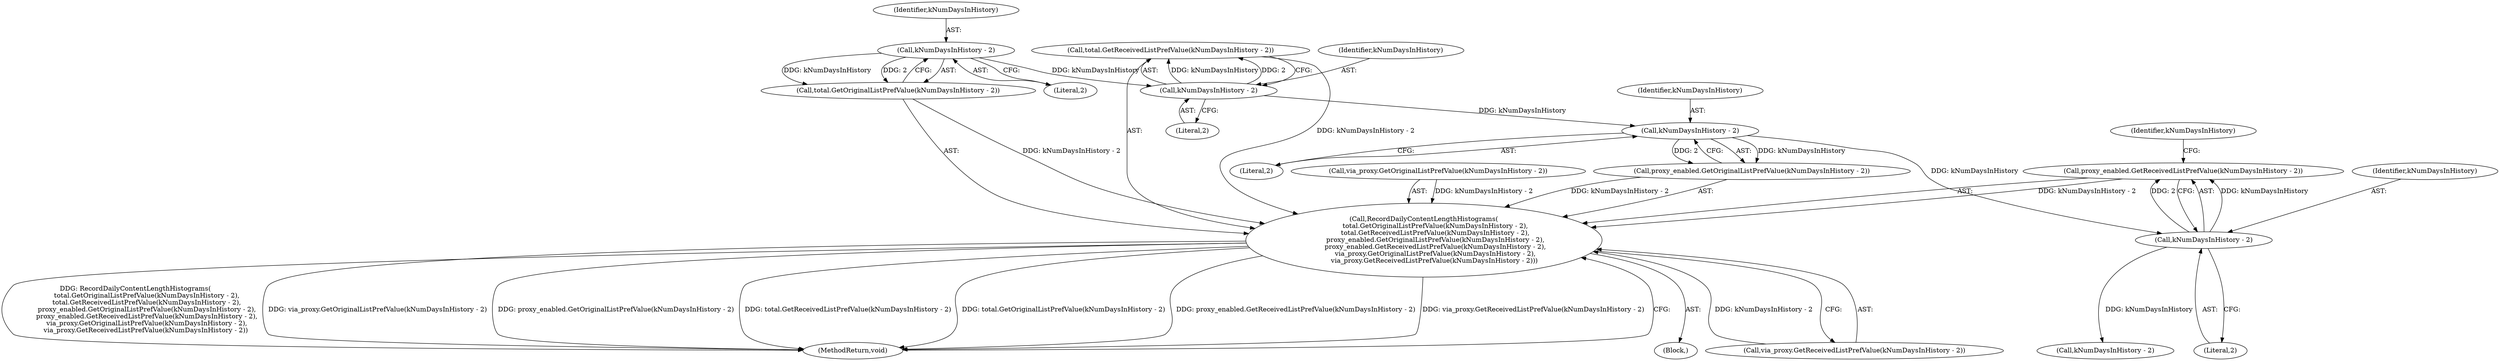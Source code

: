digraph "0_Chrome_828eab2216a765dea92575c290421c115b8ad028_7@API" {
"1000203" [label="(Call,proxy_enabled.GetReceivedListPrefValue(kNumDaysInHistory - 2))"];
"1000204" [label="(Call,kNumDaysInHistory - 2)"];
"1000200" [label="(Call,kNumDaysInHistory - 2)"];
"1000196" [label="(Call,kNumDaysInHistory - 2)"];
"1000192" [label="(Call,kNumDaysInHistory - 2)"];
"1000190" [label="(Call,RecordDailyContentLengthHistograms(\n           total.GetOriginalListPrefValue(kNumDaysInHistory - 2),\n           total.GetReceivedListPrefValue(kNumDaysInHistory - 2),\n           proxy_enabled.GetOriginalListPrefValue(kNumDaysInHistory - 2),\n           proxy_enabled.GetReceivedListPrefValue(kNumDaysInHistory - 2),\n           via_proxy.GetOriginalListPrefValue(kNumDaysInHistory - 2),\n          via_proxy.GetReceivedListPrefValue(kNumDaysInHistory - 2)))"];
"1000205" [label="(Identifier,kNumDaysInHistory)"];
"1000201" [label="(Identifier,kNumDaysInHistory)"];
"1000189" [label="(Block,)"];
"1000195" [label="(Call,total.GetReceivedListPrefValue(kNumDaysInHistory - 2))"];
"1000190" [label="(Call,RecordDailyContentLengthHistograms(\n           total.GetOriginalListPrefValue(kNumDaysInHistory - 2),\n           total.GetReceivedListPrefValue(kNumDaysInHistory - 2),\n           proxy_enabled.GetOriginalListPrefValue(kNumDaysInHistory - 2),\n           proxy_enabled.GetReceivedListPrefValue(kNumDaysInHistory - 2),\n           via_proxy.GetOriginalListPrefValue(kNumDaysInHistory - 2),\n          via_proxy.GetReceivedListPrefValue(kNumDaysInHistory - 2)))"];
"1000193" [label="(Identifier,kNumDaysInHistory)"];
"1000208" [label="(Call,kNumDaysInHistory - 2)"];
"1000203" [label="(Call,proxy_enabled.GetReceivedListPrefValue(kNumDaysInHistory - 2))"];
"1000196" [label="(Call,kNumDaysInHistory - 2)"];
"1000211" [label="(Call,via_proxy.GetReceivedListPrefValue(kNumDaysInHistory - 2))"];
"1000206" [label="(Literal,2)"];
"1000192" [label="(Call,kNumDaysInHistory - 2)"];
"1000202" [label="(Literal,2)"];
"1000209" [label="(Identifier,kNumDaysInHistory)"];
"1000200" [label="(Call,kNumDaysInHistory - 2)"];
"1000204" [label="(Call,kNumDaysInHistory - 2)"];
"1000207" [label="(Call,via_proxy.GetOriginalListPrefValue(kNumDaysInHistory - 2))"];
"1000215" [label="(MethodReturn,void)"];
"1000199" [label="(Call,proxy_enabled.GetOriginalListPrefValue(kNumDaysInHistory - 2))"];
"1000198" [label="(Literal,2)"];
"1000194" [label="(Literal,2)"];
"1000191" [label="(Call,total.GetOriginalListPrefValue(kNumDaysInHistory - 2))"];
"1000197" [label="(Identifier,kNumDaysInHistory)"];
"1000203" -> "1000190"  [label="AST: "];
"1000203" -> "1000204"  [label="CFG: "];
"1000204" -> "1000203"  [label="AST: "];
"1000209" -> "1000203"  [label="CFG: "];
"1000203" -> "1000190"  [label="DDG: kNumDaysInHistory - 2"];
"1000204" -> "1000203"  [label="DDG: kNumDaysInHistory"];
"1000204" -> "1000203"  [label="DDG: 2"];
"1000204" -> "1000206"  [label="CFG: "];
"1000205" -> "1000204"  [label="AST: "];
"1000206" -> "1000204"  [label="AST: "];
"1000200" -> "1000204"  [label="DDG: kNumDaysInHistory"];
"1000204" -> "1000208"  [label="DDG: kNumDaysInHistory"];
"1000200" -> "1000199"  [label="AST: "];
"1000200" -> "1000202"  [label="CFG: "];
"1000201" -> "1000200"  [label="AST: "];
"1000202" -> "1000200"  [label="AST: "];
"1000199" -> "1000200"  [label="CFG: "];
"1000200" -> "1000199"  [label="DDG: kNumDaysInHistory"];
"1000200" -> "1000199"  [label="DDG: 2"];
"1000196" -> "1000200"  [label="DDG: kNumDaysInHistory"];
"1000196" -> "1000195"  [label="AST: "];
"1000196" -> "1000198"  [label="CFG: "];
"1000197" -> "1000196"  [label="AST: "];
"1000198" -> "1000196"  [label="AST: "];
"1000195" -> "1000196"  [label="CFG: "];
"1000196" -> "1000195"  [label="DDG: kNumDaysInHistory"];
"1000196" -> "1000195"  [label="DDG: 2"];
"1000192" -> "1000196"  [label="DDG: kNumDaysInHistory"];
"1000192" -> "1000191"  [label="AST: "];
"1000192" -> "1000194"  [label="CFG: "];
"1000193" -> "1000192"  [label="AST: "];
"1000194" -> "1000192"  [label="AST: "];
"1000191" -> "1000192"  [label="CFG: "];
"1000192" -> "1000191"  [label="DDG: kNumDaysInHistory"];
"1000192" -> "1000191"  [label="DDG: 2"];
"1000190" -> "1000189"  [label="AST: "];
"1000190" -> "1000211"  [label="CFG: "];
"1000191" -> "1000190"  [label="AST: "];
"1000195" -> "1000190"  [label="AST: "];
"1000199" -> "1000190"  [label="AST: "];
"1000207" -> "1000190"  [label="AST: "];
"1000211" -> "1000190"  [label="AST: "];
"1000215" -> "1000190"  [label="CFG: "];
"1000190" -> "1000215"  [label="DDG: RecordDailyContentLengthHistograms(\n           total.GetOriginalListPrefValue(kNumDaysInHistory - 2),\n           total.GetReceivedListPrefValue(kNumDaysInHistory - 2),\n           proxy_enabled.GetOriginalListPrefValue(kNumDaysInHistory - 2),\n           proxy_enabled.GetReceivedListPrefValue(kNumDaysInHistory - 2),\n           via_proxy.GetOriginalListPrefValue(kNumDaysInHistory - 2),\n          via_proxy.GetReceivedListPrefValue(kNumDaysInHistory - 2))"];
"1000190" -> "1000215"  [label="DDG: via_proxy.GetOriginalListPrefValue(kNumDaysInHistory - 2)"];
"1000190" -> "1000215"  [label="DDG: proxy_enabled.GetOriginalListPrefValue(kNumDaysInHistory - 2)"];
"1000190" -> "1000215"  [label="DDG: total.GetReceivedListPrefValue(kNumDaysInHistory - 2)"];
"1000190" -> "1000215"  [label="DDG: total.GetOriginalListPrefValue(kNumDaysInHistory - 2)"];
"1000190" -> "1000215"  [label="DDG: proxy_enabled.GetReceivedListPrefValue(kNumDaysInHistory - 2)"];
"1000190" -> "1000215"  [label="DDG: via_proxy.GetReceivedListPrefValue(kNumDaysInHistory - 2)"];
"1000191" -> "1000190"  [label="DDG: kNumDaysInHistory - 2"];
"1000195" -> "1000190"  [label="DDG: kNumDaysInHistory - 2"];
"1000199" -> "1000190"  [label="DDG: kNumDaysInHistory - 2"];
"1000207" -> "1000190"  [label="DDG: kNumDaysInHistory - 2"];
"1000211" -> "1000190"  [label="DDG: kNumDaysInHistory - 2"];
}
